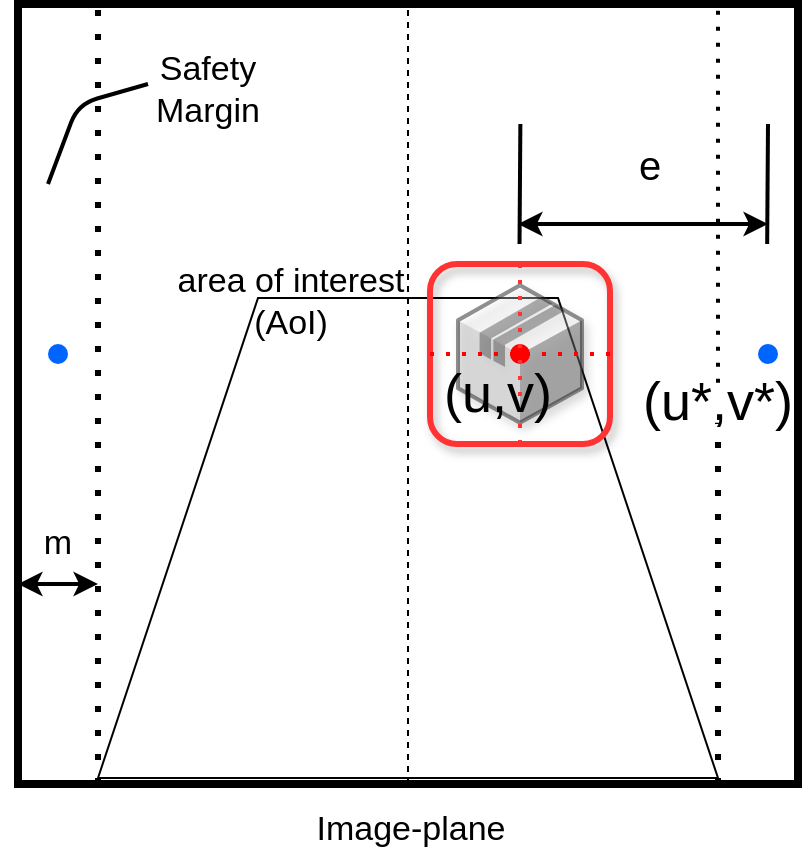 <mxfile version="15.0.3" type="device"><diagram id="B0GulflRxiNHxNy42Obj" name="Page-1"><mxGraphModel dx="868" dy="417" grid="1" gridSize="10" guides="1" tooltips="1" connect="1" arrows="1" fold="1" page="1" pageScale="1" pageWidth="850" pageHeight="1100" math="0" shadow="0"><root><mxCell id="0"/><mxCell id="1" parent="0"/><mxCell id="_0L68uiOFACw8SvCiCqJ-1" value="" style="whiteSpace=wrap;html=1;aspect=fixed;strokeWidth=4;" vertex="1" parent="1"><mxGeometry x="230" y="30" width="390" height="390" as="geometry"/></mxCell><mxCell id="_0L68uiOFACw8SvCiCqJ-4" value="" style="shape=trapezoid;perimeter=trapezoidPerimeter;whiteSpace=wrap;html=1;fixedSize=1;size=80;" vertex="1" parent="1"><mxGeometry x="270" y="177" width="310" height="240" as="geometry"/></mxCell><mxCell id="_0L68uiOFACw8SvCiCqJ-6" value="" style="endArrow=none;dashed=1;html=1;dashPattern=1 3;strokeWidth=3;" edge="1" parent="1"><mxGeometry width="50" height="50" relative="1" as="geometry"><mxPoint x="270" y="420" as="sourcePoint"/><mxPoint x="270" y="30" as="targetPoint"/></mxGeometry></mxCell><mxCell id="_0L68uiOFACw8SvCiCqJ-7" value="" style="endArrow=none;dashed=1;html=1;dashPattern=1 3;strokeWidth=2;startArrow=none;" edge="1" parent="1" source="_0L68uiOFACw8SvCiCqJ-33"><mxGeometry width="50" height="50" relative="1" as="geometry"><mxPoint x="580" y="420" as="sourcePoint"/><mxPoint x="580" y="30" as="targetPoint"/></mxGeometry></mxCell><mxCell id="_0L68uiOFACw8SvCiCqJ-8" value="" style="shape=ellipse;fillColor=#0065FF;strokeColor=none;html=1" vertex="1" parent="1"><mxGeometry x="245" y="200" width="10" height="10" as="geometry"/></mxCell><mxCell id="_0L68uiOFACw8SvCiCqJ-9" value="" style="shape=ellipse;fillColor=#0065FF;strokeColor=none;html=1" vertex="1" parent="1"><mxGeometry x="600" y="200" width="10" height="10" as="geometry"/></mxCell><mxCell id="_0L68uiOFACw8SvCiCqJ-10" value="" style="verticalLabelPosition=bottom;html=1;verticalAlign=top;strokeWidth=1;align=center;outlineConnect=0;dashed=0;outlineConnect=0;shape=mxgraph.aws3d.application;aspect=fixed;strokeColor=none;shadow=1;opacity=30;" vertex="1" parent="1"><mxGeometry x="450" y="170.6" width="62" height="68.8" as="geometry"/></mxCell><mxCell id="_0L68uiOFACw8SvCiCqJ-11" value="" style="shape=ellipse;strokeColor=none;html=1;fillColor=#FF0000;" vertex="1" parent="1"><mxGeometry x="476" y="200" width="10" height="10" as="geometry"/></mxCell><mxCell id="_0L68uiOFACw8SvCiCqJ-12" value="" style="rounded=1;whiteSpace=wrap;html=1;shadow=1;fillColor=none;strokeColor=#FF3333;strokeWidth=3;" vertex="1" parent="1"><mxGeometry x="436" y="160" width="90" height="90" as="geometry"/></mxCell><mxCell id="_0L68uiOFACw8SvCiCqJ-13" value="" style="endArrow=none;dashed=1;html=1;dashPattern=1 3;strokeWidth=2;exitX=0;exitY=0.5;exitDx=0;exitDy=0;entryX=1;entryY=0.5;entryDx=0;entryDy=0;strokeColor=#FF0000;" edge="1" parent="1" source="_0L68uiOFACw8SvCiCqJ-12" target="_0L68uiOFACw8SvCiCqJ-12"><mxGeometry width="50" height="50" relative="1" as="geometry"><mxPoint x="451" y="209.4" as="sourcePoint"/><mxPoint x="511" y="209.4" as="targetPoint"/></mxGeometry></mxCell><mxCell id="_0L68uiOFACw8SvCiCqJ-14" value="" style="endArrow=none;dashed=1;html=1;dashPattern=1 3;strokeWidth=2;exitX=0.5;exitY=1;exitDx=0;exitDy=0;entryX=0.5;entryY=0;entryDx=0;entryDy=0;strokeColor=#FF3333;" edge="1" parent="1" source="_0L68uiOFACw8SvCiCqJ-12" target="_0L68uiOFACw8SvCiCqJ-12"><mxGeometry width="50" height="50" relative="1" as="geometry"><mxPoint x="481" y="239.4" as="sourcePoint"/><mxPoint x="481" y="189" as="targetPoint"/><Array as="points"><mxPoint x="481" y="210"/></Array></mxGeometry></mxCell><mxCell id="_0L68uiOFACw8SvCiCqJ-16" value="" style="endArrow=none;dashed=1;html=1;strokeWidth=1;" edge="1" parent="1"><mxGeometry width="50" height="50" relative="1" as="geometry"><mxPoint x="425" y="420" as="sourcePoint"/><mxPoint x="425" y="30" as="targetPoint"/></mxGeometry></mxCell><mxCell id="_0L68uiOFACw8SvCiCqJ-20" value="&lt;font style=&quot;font-size: 17px&quot;&gt;area of interest (AoI)&lt;/font&gt;" style="text;html=1;strokeColor=none;fillColor=none;align=center;verticalAlign=middle;whiteSpace=wrap;rounded=0;shadow=1;spacingTop=5;spacingLeft=3;" vertex="1" parent="1"><mxGeometry x="305" y="166" width="120" height="20" as="geometry"/></mxCell><mxCell id="_0L68uiOFACw8SvCiCqJ-21" value="&lt;span style=&quot;background-color: transparent&quot;&gt;&lt;font style=&quot;font-size: 27px&quot;&gt;(u,v)&lt;/font&gt;&lt;/span&gt;" style="text;html=1;align=center;verticalAlign=middle;whiteSpace=wrap;rounded=0;shadow=1;" vertex="1" parent="1"><mxGeometry x="450" y="215" width="40" height="20" as="geometry"/></mxCell><mxCell id="_0L68uiOFACw8SvCiCqJ-26" value="" style="endArrow=none;html=1;strokeWidth=2;" edge="1" parent="1"><mxGeometry width="50" height="50" relative="1" as="geometry"><mxPoint x="604.58" y="150.0" as="sourcePoint"/><mxPoint x="605" y="90.0" as="targetPoint"/></mxGeometry></mxCell><mxCell id="_0L68uiOFACw8SvCiCqJ-27" value="" style="endArrow=none;html=1;strokeWidth=2;" edge="1" parent="1"><mxGeometry width="50" height="50" relative="1" as="geometry"><mxPoint x="480.76" y="150.0" as="sourcePoint"/><mxPoint x="481.18" y="90.0" as="targetPoint"/></mxGeometry></mxCell><mxCell id="_0L68uiOFACw8SvCiCqJ-28" value="" style="endArrow=classic;startArrow=classic;html=1;strokeColor=#000000;strokeWidth=2;" edge="1" parent="1"><mxGeometry width="50" height="50" relative="1" as="geometry"><mxPoint x="480" y="140" as="sourcePoint"/><mxPoint x="605" y="140" as="targetPoint"/></mxGeometry></mxCell><mxCell id="_0L68uiOFACw8SvCiCqJ-29" value="&lt;font style=&quot;font-size: 20px&quot;&gt;e&lt;/font&gt;" style="text;html=1;strokeColor=none;fillColor=none;align=center;verticalAlign=middle;whiteSpace=wrap;rounded=0;shadow=1;" vertex="1" parent="1"><mxGeometry x="526" y="100" width="40" height="20" as="geometry"/></mxCell><mxCell id="_0L68uiOFACw8SvCiCqJ-30" value="&lt;font style=&quot;font-size: 17px&quot;&gt;Safety Margin&lt;/font&gt;" style="text;html=1;strokeColor=none;fillColor=none;align=center;verticalAlign=middle;whiteSpace=wrap;rounded=0;shadow=1;rotation=0;" vertex="1" parent="1"><mxGeometry x="280" y="60" width="90" height="26" as="geometry"/></mxCell><mxCell id="_0L68uiOFACw8SvCiCqJ-34" value="" style="endArrow=none;html=1;strokeColor=#000000;strokeWidth=2;endFill=0;startArrow=none;startFill=0;" edge="1" parent="1"><mxGeometry width="50" height="50" relative="1" as="geometry"><mxPoint x="245" y="120" as="sourcePoint"/><mxPoint x="295" y="70" as="targetPoint"/><Array as="points"><mxPoint x="260" y="80"/></Array></mxGeometry></mxCell><mxCell id="_0L68uiOFACw8SvCiCqJ-38" value="&lt;font style=&quot;font-size: 17px&quot;&gt;Image-plane&lt;br&gt;&lt;/font&gt;" style="text;html=1;strokeColor=none;fillColor=none;align=center;verticalAlign=middle;whiteSpace=wrap;rounded=0;shadow=1;spacingTop=5;spacingLeft=3;" vertex="1" parent="1"><mxGeometry x="365" y="430" width="120" height="20" as="geometry"/></mxCell><mxCell id="_0L68uiOFACw8SvCiCqJ-39" value="" style="endArrow=classic;startArrow=classic;html=1;strokeColor=#000000;strokeWidth=2;" edge="1" parent="1"><mxGeometry width="50" height="50" relative="1" as="geometry"><mxPoint x="230" y="320" as="sourcePoint"/><mxPoint x="270" y="320" as="targetPoint"/></mxGeometry></mxCell><mxCell id="_0L68uiOFACw8SvCiCqJ-40" value="&lt;font style=&quot;font-size: 17px&quot;&gt;m&lt;/font&gt;" style="text;html=1;strokeColor=none;fillColor=none;align=center;verticalAlign=middle;whiteSpace=wrap;rounded=0;shadow=1;" vertex="1" parent="1"><mxGeometry x="230" y="290" width="40" height="20" as="geometry"/></mxCell><mxCell id="_0L68uiOFACw8SvCiCqJ-33" value="&lt;span style=&quot;background-color: transparent&quot;&gt;&lt;font style=&quot;font-size: 27px&quot;&gt;(u*,v*)&lt;/font&gt;&lt;/span&gt;" style="text;html=1;align=center;verticalAlign=middle;whiteSpace=wrap;rounded=0;shadow=1;" vertex="1" parent="1"><mxGeometry x="560" y="219.4" width="40" height="20" as="geometry"/></mxCell><mxCell id="_0L68uiOFACw8SvCiCqJ-41" value="" style="endArrow=none;dashed=1;html=1;dashPattern=1 3;strokeWidth=3;" edge="1" parent="1" target="_0L68uiOFACw8SvCiCqJ-33"><mxGeometry width="50" height="50" relative="1" as="geometry"><mxPoint x="580" y="420" as="sourcePoint"/><mxPoint x="580" y="30" as="targetPoint"/></mxGeometry></mxCell></root></mxGraphModel></diagram></mxfile>